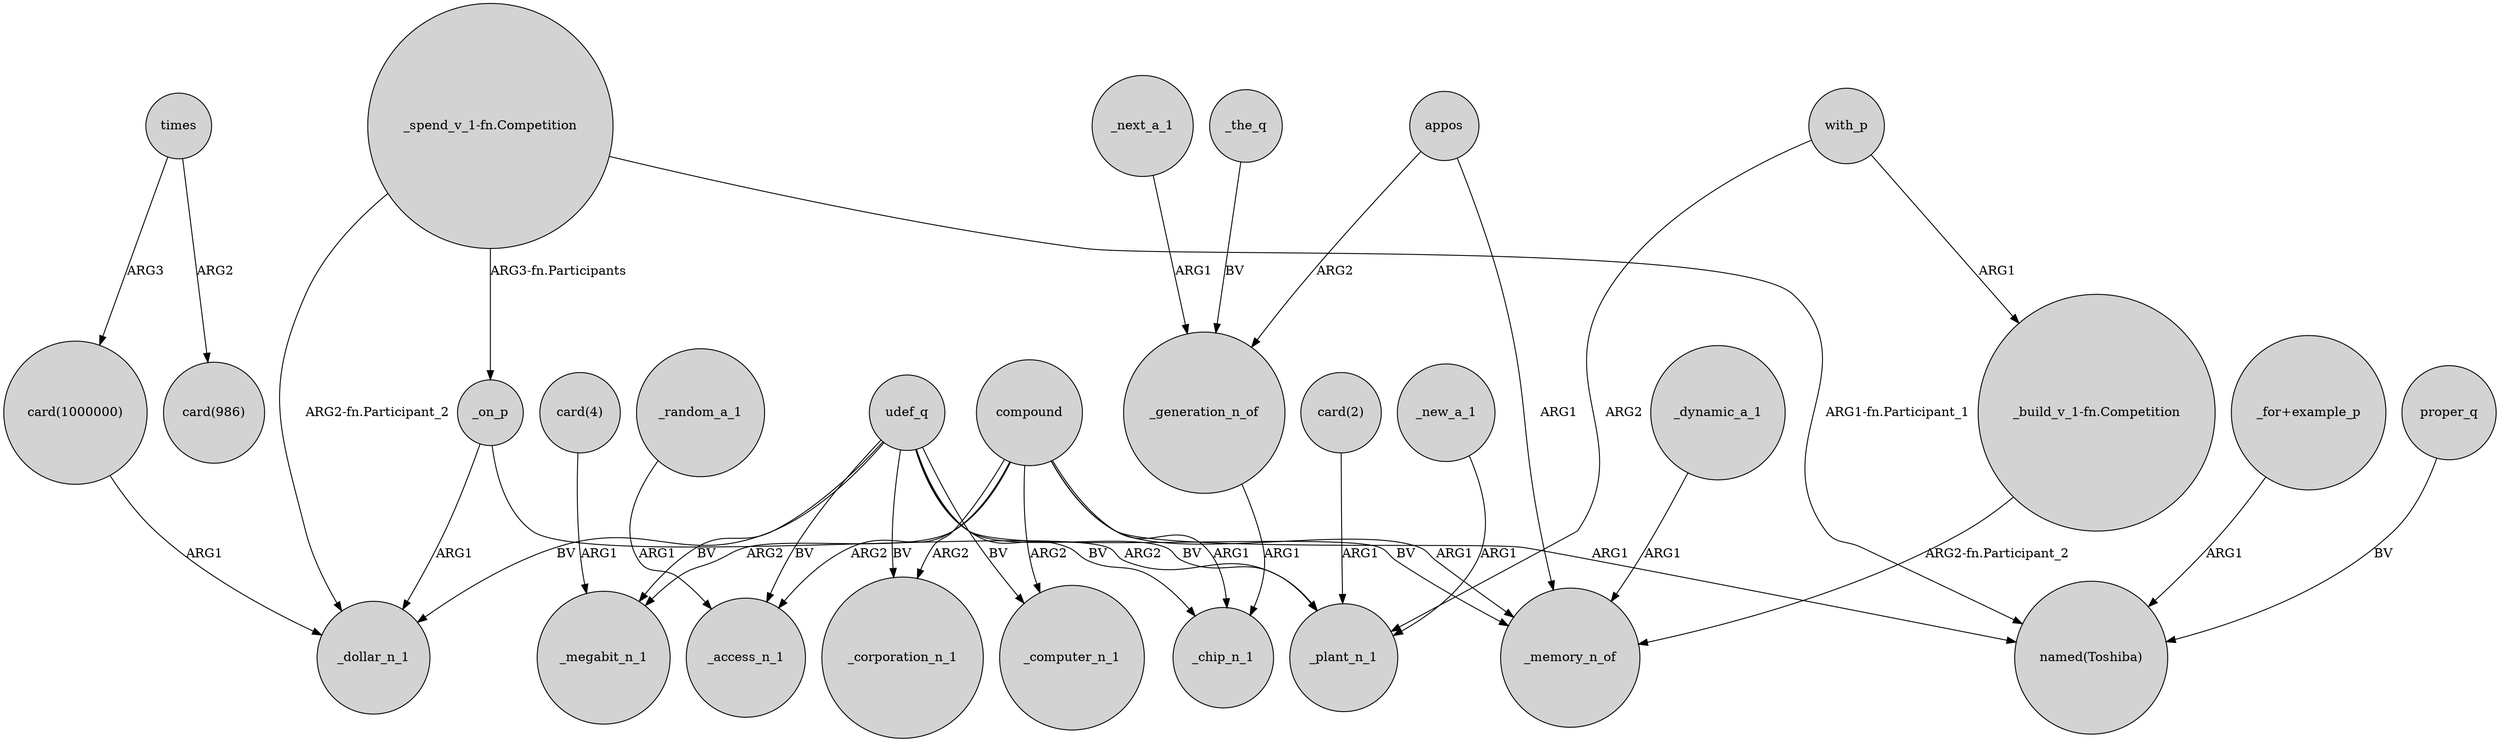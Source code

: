 digraph {
	node [shape=circle style=filled]
	"card(4)" -> _megabit_n_1 [label=ARG1]
	"_spend_v_1-fn.Competition" -> _dollar_n_1 [label="ARG2-fn.Participant_2"]
	udef_q -> _megabit_n_1 [label=BV]
	udef_q -> _plant_n_1 [label=BV]
	compound -> _access_n_1 [label=ARG2]
	"_spend_v_1-fn.Competition" -> "named(Toshiba)" [label="ARG1-fn.Participant_1"]
	_on_p -> _dollar_n_1 [label=ARG1]
	_the_q -> _generation_n_of [label=BV]
	_new_a_1 -> _plant_n_1 [label=ARG1]
	times -> "card(1000000)" [label=ARG3]
	compound -> _computer_n_1 [label=ARG2]
	with_p -> "_build_v_1-fn.Competition" [label=ARG1]
	"card(2)" -> _plant_n_1 [label=ARG1]
	_on_p -> _plant_n_1 [label=ARG2]
	compound -> "named(Toshiba)" [label=ARG1]
	"_spend_v_1-fn.Competition" -> _on_p [label="ARG3-fn.Participants"]
	_next_a_1 -> _generation_n_of [label=ARG1]
	times -> "card(986)" [label=ARG2]
	"_build_v_1-fn.Competition" -> _memory_n_of [label="ARG2-fn.Participant_2"]
	udef_q -> _computer_n_1 [label=BV]
	"_for+example_p" -> "named(Toshiba)" [label=ARG1]
	udef_q -> _dollar_n_1 [label=BV]
	"card(1000000)" -> _dollar_n_1 [label=ARG1]
	_dynamic_a_1 -> _memory_n_of [label=ARG1]
	appos -> _memory_n_of [label=ARG1]
	udef_q -> _access_n_1 [label=BV]
	compound -> _chip_n_1 [label=ARG1]
	_random_a_1 -> _access_n_1 [label=ARG1]
	compound -> _corporation_n_1 [label=ARG2]
	udef_q -> _corporation_n_1 [label=BV]
	udef_q -> _chip_n_1 [label=BV]
	appos -> _generation_n_of [label=ARG2]
	compound -> _megabit_n_1 [label=ARG2]
	with_p -> _plant_n_1 [label=ARG2]
	compound -> _memory_n_of [label=ARG1]
	proper_q -> "named(Toshiba)" [label=BV]
	udef_q -> _memory_n_of [label=BV]
	_generation_n_of -> _chip_n_1 [label=ARG1]
}
